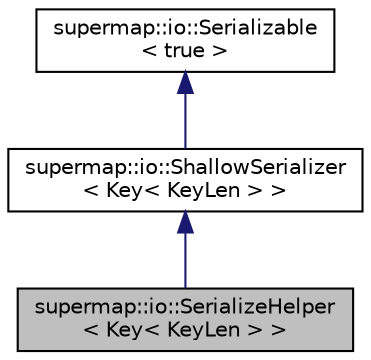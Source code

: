 digraph "supermap::io::SerializeHelper&lt; Key&lt; KeyLen &gt; &gt;"
{
 // LATEX_PDF_SIZE
  edge [fontname="Helvetica",fontsize="10",labelfontname="Helvetica",labelfontsize="10"];
  node [fontname="Helvetica",fontsize="10",shape=record];
  Node1 [label="supermap::io::SerializeHelper\l\< Key\< KeyLen \> \>",height=0.2,width=0.4,color="black", fillcolor="grey75", style="filled", fontcolor="black",tooltip="SerializeHelper template specialization for Key."];
  Node2 -> Node1 [dir="back",color="midnightblue",fontsize="10",style="solid",fontname="Helvetica"];
  Node2 [label="supermap::io::ShallowSerializer\l\< Key\< KeyLen \> \>",height=0.2,width=0.4,color="black", fillcolor="white", style="filled",URL="$structsupermap_1_1io_1_1ShallowSerializer.html",tooltip=" "];
  Node3 -> Node2 [dir="back",color="midnightblue",fontsize="10",style="solid",fontname="Helvetica"];
  Node3 [label="supermap::io::Serializable\l\< true \>",height=0.2,width=0.4,color="black", fillcolor="white", style="filled",URL="$structsupermap_1_1io_1_1Serializable.html",tooltip=" "];
}
